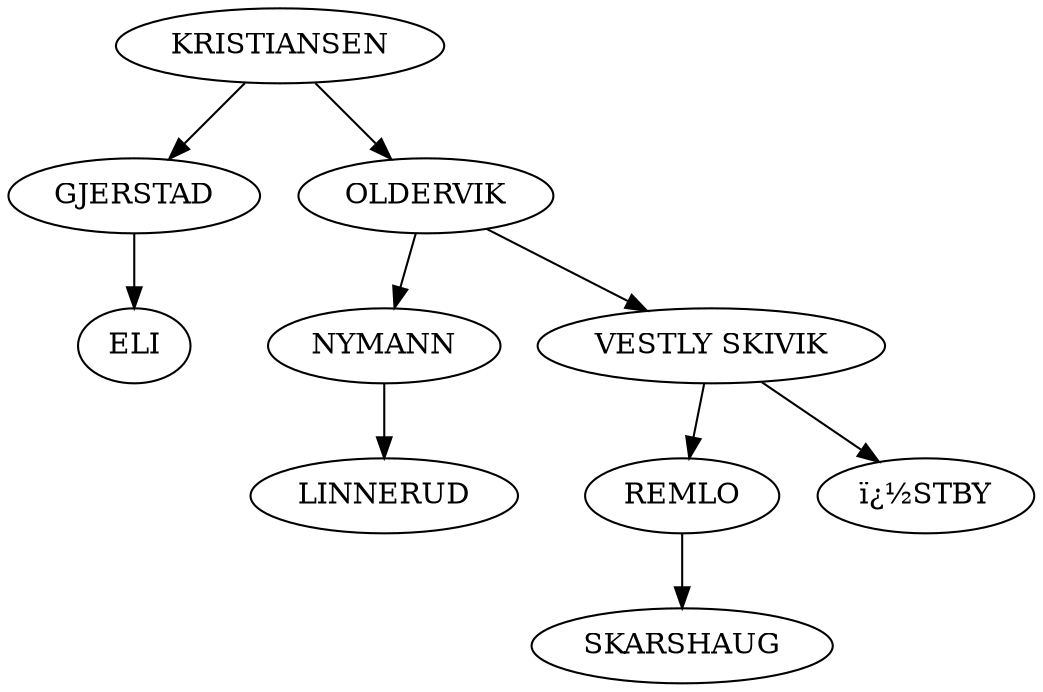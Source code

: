 // Binary Tree, NOT Search tree!
digraph {
	A [label=KRISTIANSEN]
	B [label=GJERSTAD]
	C [label=OLDERVIK]
	D [label=NYMANN]
	E [label="VESTLY SKIVIK"]
	F [label=ELI]
	G [label=LINNERUD]
	H [label=REMLO]
	I [label="ï¿½STBY"]
	J [label=SKARSHAUG]
	A -> B
	A -> C
	C -> D
	C -> E
	B -> F
	D -> G
	E -> H
	E -> I
	H -> J
}
